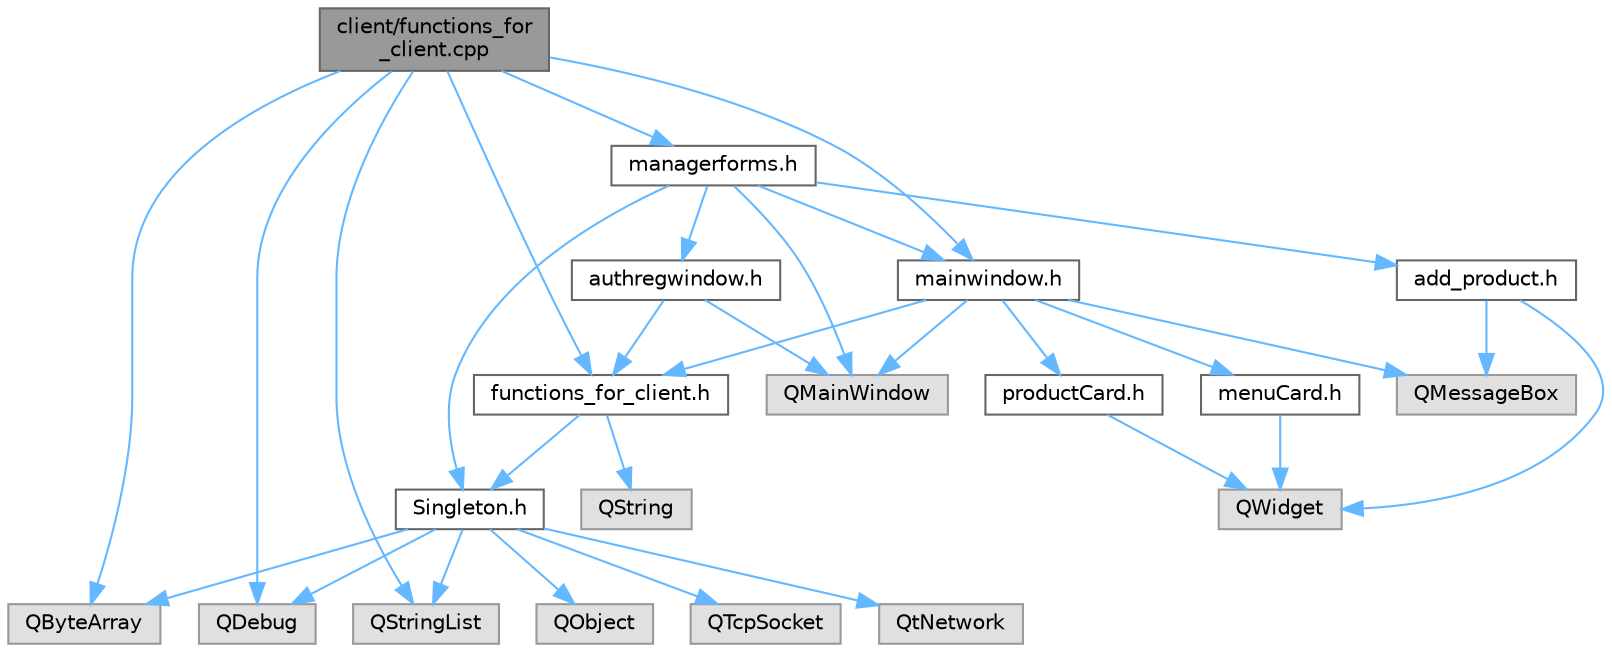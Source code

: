 digraph "client/functions_for_client.cpp"
{
 // LATEX_PDF_SIZE
  bgcolor="transparent";
  edge [fontname=Helvetica,fontsize=10,labelfontname=Helvetica,labelfontsize=10];
  node [fontname=Helvetica,fontsize=10,shape=box,height=0.2,width=0.4];
  Node1 [id="Node000001",label="client/functions_for\l_client.cpp",height=0.2,width=0.4,color="gray40", fillcolor="grey60", style="filled", fontcolor="black",tooltip=" "];
  Node1 -> Node2 [id="edge31_Node000001_Node000002",color="steelblue1",style="solid",tooltip=" "];
  Node2 [id="Node000002",label="functions_for_client.h",height=0.2,width=0.4,color="grey40", fillcolor="white", style="filled",URL="$functions__for__client_8h.html",tooltip=" "];
  Node2 -> Node3 [id="edge32_Node000002_Node000003",color="steelblue1",style="solid",tooltip=" "];
  Node3 [id="Node000003",label="QString",height=0.2,width=0.4,color="grey60", fillcolor="#E0E0E0", style="filled",tooltip=" "];
  Node2 -> Node4 [id="edge33_Node000002_Node000004",color="steelblue1",style="solid",tooltip=" "];
  Node4 [id="Node000004",label="Singleton.h",height=0.2,width=0.4,color="grey40", fillcolor="white", style="filled",URL="$_singleton_8h.html",tooltip=" "];
  Node4 -> Node5 [id="edge34_Node000004_Node000005",color="steelblue1",style="solid",tooltip=" "];
  Node5 [id="Node000005",label="QObject",height=0.2,width=0.4,color="grey60", fillcolor="#E0E0E0", style="filled",tooltip=" "];
  Node4 -> Node6 [id="edge35_Node000004_Node000006",color="steelblue1",style="solid",tooltip=" "];
  Node6 [id="Node000006",label="QTcpSocket",height=0.2,width=0.4,color="grey60", fillcolor="#E0E0E0", style="filled",tooltip=" "];
  Node4 -> Node7 [id="edge36_Node000004_Node000007",color="steelblue1",style="solid",tooltip=" "];
  Node7 [id="Node000007",label="QtNetwork",height=0.2,width=0.4,color="grey60", fillcolor="#E0E0E0", style="filled",tooltip=" "];
  Node4 -> Node8 [id="edge37_Node000004_Node000008",color="steelblue1",style="solid",tooltip=" "];
  Node8 [id="Node000008",label="QByteArray",height=0.2,width=0.4,color="grey60", fillcolor="#E0E0E0", style="filled",tooltip=" "];
  Node4 -> Node9 [id="edge38_Node000004_Node000009",color="steelblue1",style="solid",tooltip=" "];
  Node9 [id="Node000009",label="QDebug",height=0.2,width=0.4,color="grey60", fillcolor="#E0E0E0", style="filled",tooltip=" "];
  Node4 -> Node10 [id="edge39_Node000004_Node000010",color="steelblue1",style="solid",tooltip=" "];
  Node10 [id="Node000010",label="QStringList",height=0.2,width=0.4,color="grey60", fillcolor="#E0E0E0", style="filled",tooltip=" "];
  Node1 -> Node11 [id="edge40_Node000001_Node000011",color="steelblue1",style="solid",tooltip=" "];
  Node11 [id="Node000011",label="mainwindow.h",height=0.2,width=0.4,color="grey40", fillcolor="white", style="filled",URL="$mainwindow_8h.html",tooltip=" "];
  Node11 -> Node12 [id="edge41_Node000011_Node000012",color="steelblue1",style="solid",tooltip=" "];
  Node12 [id="Node000012",label="QMainWindow",height=0.2,width=0.4,color="grey60", fillcolor="#E0E0E0", style="filled",tooltip=" "];
  Node11 -> Node2 [id="edge42_Node000011_Node000002",color="steelblue1",style="solid",tooltip=" "];
  Node11 -> Node13 [id="edge43_Node000011_Node000013",color="steelblue1",style="solid",tooltip=" "];
  Node13 [id="Node000013",label="productCard.h",height=0.2,width=0.4,color="grey40", fillcolor="white", style="filled",URL="$product_card_8h.html",tooltip=" "];
  Node13 -> Node14 [id="edge44_Node000013_Node000014",color="steelblue1",style="solid",tooltip=" "];
  Node14 [id="Node000014",label="QWidget",height=0.2,width=0.4,color="grey60", fillcolor="#E0E0E0", style="filled",tooltip=" "];
  Node11 -> Node15 [id="edge45_Node000011_Node000015",color="steelblue1",style="solid",tooltip=" "];
  Node15 [id="Node000015",label="menuCard.h",height=0.2,width=0.4,color="grey40", fillcolor="white", style="filled",URL="$menu_card_8h.html",tooltip=" "];
  Node15 -> Node14 [id="edge46_Node000015_Node000014",color="steelblue1",style="solid",tooltip=" "];
  Node11 -> Node16 [id="edge47_Node000011_Node000016",color="steelblue1",style="solid",tooltip=" "];
  Node16 [id="Node000016",label="QMessageBox",height=0.2,width=0.4,color="grey60", fillcolor="#E0E0E0", style="filled",tooltip=" "];
  Node1 -> Node17 [id="edge48_Node000001_Node000017",color="steelblue1",style="solid",tooltip=" "];
  Node17 [id="Node000017",label="managerforms.h",height=0.2,width=0.4,color="grey40", fillcolor="white", style="filled",URL="$managerforms_8h.html",tooltip=" "];
  Node17 -> Node12 [id="edge49_Node000017_Node000012",color="steelblue1",style="solid",tooltip=" "];
  Node17 -> Node18 [id="edge50_Node000017_Node000018",color="steelblue1",style="solid",tooltip=" "];
  Node18 [id="Node000018",label="add_product.h",height=0.2,width=0.4,color="grey40", fillcolor="white", style="filled",URL="$add__product_8h.html",tooltip=" "];
  Node18 -> Node14 [id="edge51_Node000018_Node000014",color="steelblue1",style="solid",tooltip=" "];
  Node18 -> Node16 [id="edge52_Node000018_Node000016",color="steelblue1",style="solid",tooltip=" "];
  Node17 -> Node19 [id="edge53_Node000017_Node000019",color="steelblue1",style="solid",tooltip=" "];
  Node19 [id="Node000019",label="authregwindow.h",height=0.2,width=0.4,color="grey40", fillcolor="white", style="filled",URL="$authregwindow_8h.html",tooltip=" "];
  Node19 -> Node12 [id="edge54_Node000019_Node000012",color="steelblue1",style="solid",tooltip=" "];
  Node19 -> Node2 [id="edge55_Node000019_Node000002",color="steelblue1",style="solid",tooltip=" "];
  Node17 -> Node11 [id="edge56_Node000017_Node000011",color="steelblue1",style="solid",tooltip=" "];
  Node17 -> Node4 [id="edge57_Node000017_Node000004",color="steelblue1",style="solid",tooltip=" "];
  Node1 -> Node9 [id="edge58_Node000001_Node000009",color="steelblue1",style="solid",tooltip=" "];
  Node1 -> Node8 [id="edge59_Node000001_Node000008",color="steelblue1",style="solid",tooltip=" "];
  Node1 -> Node10 [id="edge60_Node000001_Node000010",color="steelblue1",style="solid",tooltip=" "];
}
